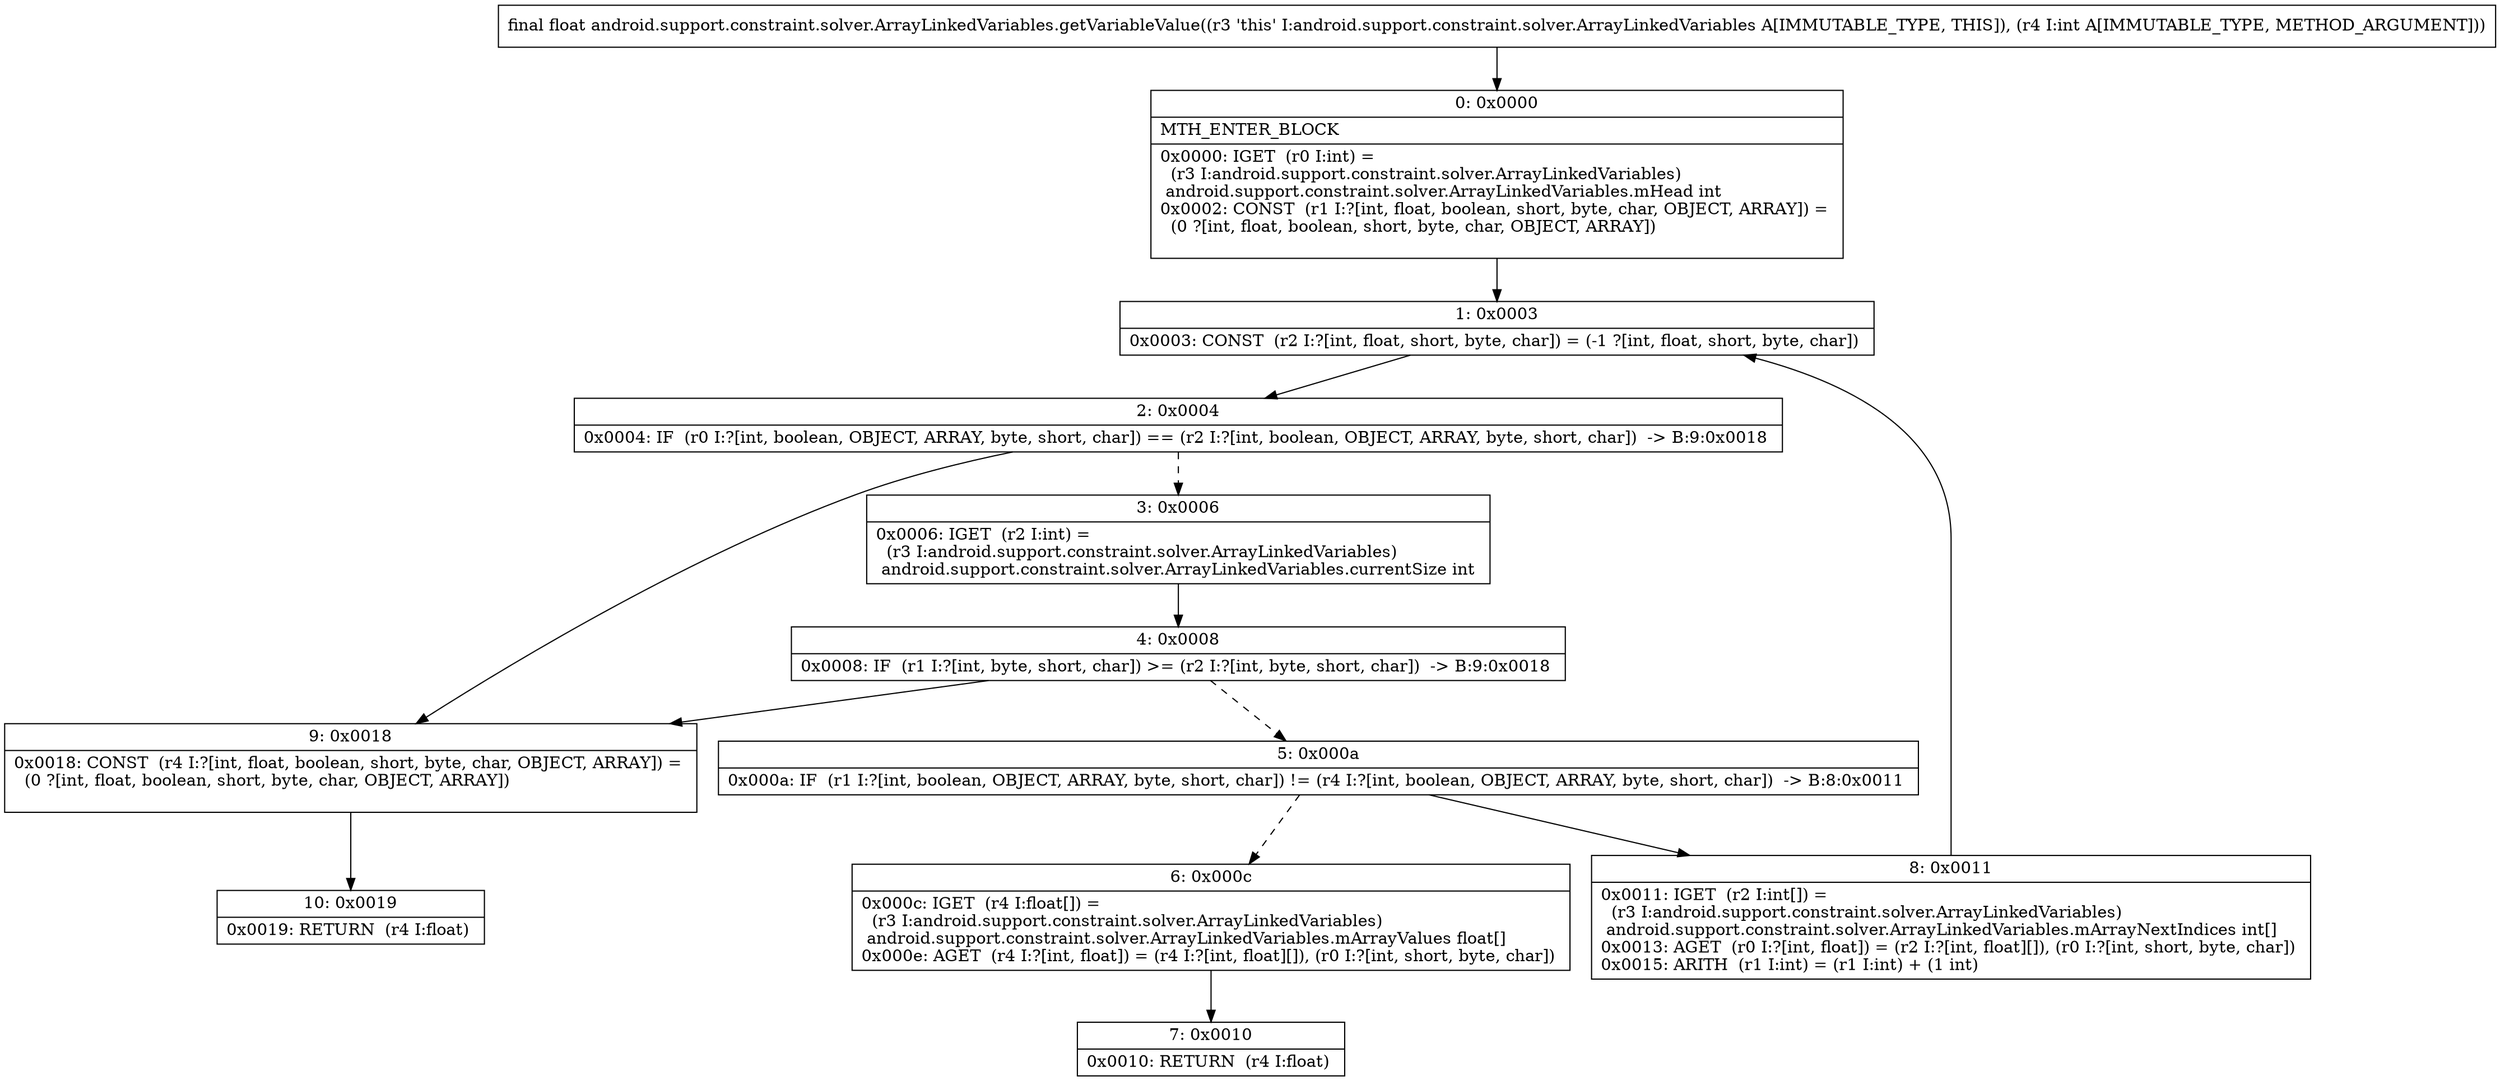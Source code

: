 digraph "CFG forandroid.support.constraint.solver.ArrayLinkedVariables.getVariableValue(I)F" {
Node_0 [shape=record,label="{0\:\ 0x0000|MTH_ENTER_BLOCK\l|0x0000: IGET  (r0 I:int) = \l  (r3 I:android.support.constraint.solver.ArrayLinkedVariables)\l android.support.constraint.solver.ArrayLinkedVariables.mHead int \l0x0002: CONST  (r1 I:?[int, float, boolean, short, byte, char, OBJECT, ARRAY]) = \l  (0 ?[int, float, boolean, short, byte, char, OBJECT, ARRAY])\l \l}"];
Node_1 [shape=record,label="{1\:\ 0x0003|0x0003: CONST  (r2 I:?[int, float, short, byte, char]) = (\-1 ?[int, float, short, byte, char]) \l}"];
Node_2 [shape=record,label="{2\:\ 0x0004|0x0004: IF  (r0 I:?[int, boolean, OBJECT, ARRAY, byte, short, char]) == (r2 I:?[int, boolean, OBJECT, ARRAY, byte, short, char])  \-\> B:9:0x0018 \l}"];
Node_3 [shape=record,label="{3\:\ 0x0006|0x0006: IGET  (r2 I:int) = \l  (r3 I:android.support.constraint.solver.ArrayLinkedVariables)\l android.support.constraint.solver.ArrayLinkedVariables.currentSize int \l}"];
Node_4 [shape=record,label="{4\:\ 0x0008|0x0008: IF  (r1 I:?[int, byte, short, char]) \>= (r2 I:?[int, byte, short, char])  \-\> B:9:0x0018 \l}"];
Node_5 [shape=record,label="{5\:\ 0x000a|0x000a: IF  (r1 I:?[int, boolean, OBJECT, ARRAY, byte, short, char]) != (r4 I:?[int, boolean, OBJECT, ARRAY, byte, short, char])  \-\> B:8:0x0011 \l}"];
Node_6 [shape=record,label="{6\:\ 0x000c|0x000c: IGET  (r4 I:float[]) = \l  (r3 I:android.support.constraint.solver.ArrayLinkedVariables)\l android.support.constraint.solver.ArrayLinkedVariables.mArrayValues float[] \l0x000e: AGET  (r4 I:?[int, float]) = (r4 I:?[int, float][]), (r0 I:?[int, short, byte, char]) \l}"];
Node_7 [shape=record,label="{7\:\ 0x0010|0x0010: RETURN  (r4 I:float) \l}"];
Node_8 [shape=record,label="{8\:\ 0x0011|0x0011: IGET  (r2 I:int[]) = \l  (r3 I:android.support.constraint.solver.ArrayLinkedVariables)\l android.support.constraint.solver.ArrayLinkedVariables.mArrayNextIndices int[] \l0x0013: AGET  (r0 I:?[int, float]) = (r2 I:?[int, float][]), (r0 I:?[int, short, byte, char]) \l0x0015: ARITH  (r1 I:int) = (r1 I:int) + (1 int) \l}"];
Node_9 [shape=record,label="{9\:\ 0x0018|0x0018: CONST  (r4 I:?[int, float, boolean, short, byte, char, OBJECT, ARRAY]) = \l  (0 ?[int, float, boolean, short, byte, char, OBJECT, ARRAY])\l \l}"];
Node_10 [shape=record,label="{10\:\ 0x0019|0x0019: RETURN  (r4 I:float) \l}"];
MethodNode[shape=record,label="{final float android.support.constraint.solver.ArrayLinkedVariables.getVariableValue((r3 'this' I:android.support.constraint.solver.ArrayLinkedVariables A[IMMUTABLE_TYPE, THIS]), (r4 I:int A[IMMUTABLE_TYPE, METHOD_ARGUMENT])) }"];
MethodNode -> Node_0;
Node_0 -> Node_1;
Node_1 -> Node_2;
Node_2 -> Node_3[style=dashed];
Node_2 -> Node_9;
Node_3 -> Node_4;
Node_4 -> Node_5[style=dashed];
Node_4 -> Node_9;
Node_5 -> Node_6[style=dashed];
Node_5 -> Node_8;
Node_6 -> Node_7;
Node_8 -> Node_1;
Node_9 -> Node_10;
}

